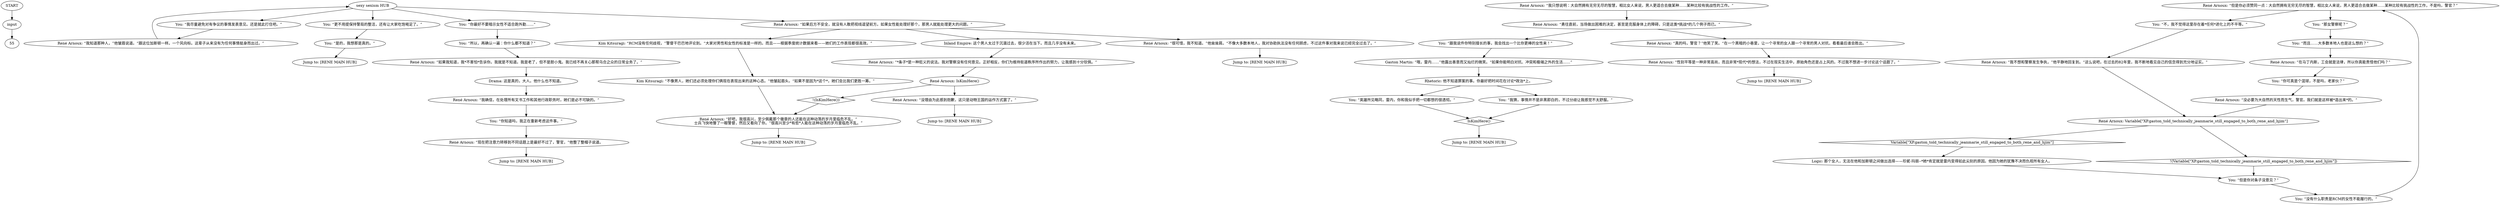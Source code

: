 # PLAZA / RENE CASE MONEY RAT
# Asking about the case and discussing women.
# ==================================================
digraph G {
	  0 [label="START"];
	  1 [label="input"];
	  2 [label="Kim Kitsuragi: “不像男人，她们还必须处理你们俩现在表现出来的这种心态。”他皱起眉头。“如果不是因为*这个*，她们会比我们更胜一筹。”"];
	  3 [label="René Arnoux: “我知道那种人，”他皱眉说道。“跟这位加斯顿一样。一个风向标。这辈子从来没有为任何事情挺身而出过。”"];
	  4 [label="You: “我尽量避免对有争议的事情发表意见。还是就此打住吧。”"];
	  5 [label="You: “跟我说件你特别擅长的事，我会找出一个比你更棒的女性来！”"];
	  6 [label="René Arnoux: “性别平等是一种非常高尚，而且非常*现代*的想法，不过在现实生活中，原始角色还是占上风的。不过我不想进一步讨论这个话题了。”"];
	  7 [label="René Arnoux: “如果我知道，我*不害怕*告诉你。我就是不知道。我是老了，但不是胆小鬼。我已经不再关心那帮乌合之众的日常业务了。”"];
	  8 [label="René Arnoux: “但是你必须赞同一点：大自然拥有无穷无尽的智慧，相比女人来说，男人更适合去做某种……某种比较有挑战性的工作，不是吗，警官？”"];
	  9 [label="Jump to: [RENE MAIN HUB]"];
	  10 [label="René Arnoux: Variable[\"XP.gaston_told_technically_jeanmarie_still_engaged_to_both_rene_and_hjim\"]"];
	  11 [label="Variable[\"XP.gaston_told_technically_jeanmarie_still_engaged_to_both_rene_and_hjim\"]", shape=diamond];
	  12 [label="!(Variable[\"XP.gaston_told_technically_jeanmarie_still_engaged_to_both_rene_and_hjim\"])", shape=diamond];
	  13 [label="Jump to: [RENE MAIN HUB]"];
	  14 [label="René Arnoux: “现在把注意力转移到不同话题上是最好不过了，警官，”他整了整帽子说道。"];
	  15 [label="René Arnoux: “好吧，我很高兴，至少佩戴那个徽章的人还能在这种动荡的岁月里临危不乱。”\n士兵飞快地瞥了一眼警督，然后又看向了你。“很高兴至少*有些*人能在这种动荡的岁月里临危不乱。”"];
	  16 [label="Drama: 这是真的，大人。他什么也不知道。"];
	  17 [label="Logic: 那个女人，无法在他和加斯顿之间做出选择——珍妮-玛丽--*她*肯定就是雷内变得如此尖刻的原因。他因为她的犹豫不决而仇视所有女人。"];
	  18 [label="Jump to: [RENE MAIN HUB]"];
	  19 [label="Jump to: [RENE MAIN HUB]"];
	  20 [label="René Arnoux: “在马丁内斯，工会就是法律，所以你真能责怪他们吗？”"];
	  21 [label="You: “不，我不觉得这里存在着*任何*进化上的不平等。”"];
	  22 [label="You: “更不用提保持警局的整洁，还有让大家吃饱喝足了。”"];
	  23 [label="You: “你最好不要暗示女性不适合跑外勤……”"];
	  24 [label="René Arnoux: “勇往直前，当场做出困难的决定，甚至是克服身体上的障碍，只是这类*挑战*的几个例子而已。”"];
	  25 [label="René Arnoux: “没必要为大自然的天性而生气，警官。我们就是这样被*造出来*的。”"];
	  26 [label="René Arnoux: “我只想说明：大自然拥有无穷无尽的智慧，相比女人来说，男人更适合去做某种……某种比较有挑战性的工作。”"];
	  27 [label="You: “所以，再确认一遍：你什么都不知道？”"];
	  28 [label="You: “英雄所见略同，雷内，你和我似乎把一切都想的很透彻。”"];
	  29 [label="Kim Kitsuragi: “RCM没有任何歧视，”警督干巴巴地评论到。“大家对男性和女性的标准是一样的。而且——根据季度统计数据来看——她们的工作表现都很高效。”"];
	  30 [label="Jump to: [RENE MAIN HUB]"];
	  31 [label="René Arnoux: “*条子*是一种贬义的说法。我对警察没有任何意见。正好相反，你们为维持街道秩序所作出的努力，让我感到十分钦佩。”"];
	  32 [label="You: “没有什么职责是RCM的女性不能履行的。”"];
	  33 [label="René Arnoux: “如果后方不安全，就没有人敢把视线遥望前方。如果女性能处理好那个，那男人就能处理更大的问题。”"];
	  34 [label="You: “是的，我想那是真的。”"];
	  35 [label="You: “那女警察呢？”"];
	  36 [label="You: “我猜，事情并不是非黑即白的，不过分歧让我感觉不太舒服。”"];
	  37 [label="Inland Empire: 这个男人太过于沉湎过去，很少活在当下。而且几乎没有未来。"];
	  38 [label="René Arnoux: “我确信，在处理所有文书工作和其他行政职务时，她们是必不可缺的。”"];
	  39 [label="You: “而且……大多数本地人也是这么想的？”"];
	  40 [label="Jump to: [RENE MAIN HUB]"];
	  41 [label="Rhetoric: 他不知道罪案的事。你最好把时间花在讨论*政治*上。"];
	  42 [label="René Arnoux: IsKimHere()"];
	  43 [label="IsKimHere()", shape=diamond];
	  44 [label="!(IsKimHere())", shape=diamond];
	  45 [label="René Arnoux: “没理由为此感到抱歉，这只是动物王国的运作方式罢了。”"];
	  46 [label="Jump to: [RENE MAIN HUB]"];
	  47 [label="You: “但是你对条子没意见？”"];
	  48 [label="You: “你可真是个混球，不是吗，老家伙？”"];
	  49 [label="René Arnoux: “真的吗，警官？”他笑了笑。“在一个黑暗的小巷里，让一个寻常的女人跟一个寻常的男人对抗，看看最后谁会胜出。”"];
	  50 [label="René Arnoux: “我不想和警察发生争执，”他平静地回复到。“这么说吧，在过去的82年里，我不断地看见自己的信念得到充分地证实。”"];
	  51 [label="Gaston Martin: “哦，雷内……”他露出善意而又灿烂的微笑。“如果你能明白对抗、冲突和极端之外的生活……”"];
	  52 [label="sexy sexism HUB"];
	  53 [label="You: “你知道吗，我正在重新考虑这件事。”"];
	  54 [label="René Arnoux: “很可惜，我不知道。”他耸耸肩。“不像大多数本地人，我对协助执法没有任何顾虑，不过这件事对我来说已经完全过去了。”"];
	  0 -> 1
	  1 -> 55
	  2 -> 15
	  3 -> 52
	  4 -> 3
	  5 -> 51
	  6 -> 13
	  7 -> 16
	  8 -> 35
	  8 -> 21
	  10 -> 11
	  10 -> 12
	  11 -> 17
	  12 -> 47
	  14 -> 18
	  15 -> 19
	  16 -> 38
	  17 -> 47
	  20 -> 48
	  21 -> 50
	  22 -> 34
	  23 -> 27
	  24 -> 49
	  24 -> 5
	  25 -> 10
	  26 -> 24
	  27 -> 7
	  28 -> 43
	  29 -> 2
	  31 -> 42
	  32 -> 8
	  33 -> 37
	  33 -> 29
	  33 -> 54
	  34 -> 46
	  35 -> 39
	  36 -> 43
	  37 -> 31
	  38 -> 53
	  39 -> 20
	  41 -> 36
	  41 -> 28
	  42 -> 44
	  42 -> 45
	  43 -> 30
	  44 -> 15
	  45 -> 9
	  47 -> 32
	  48 -> 25
	  49 -> 6
	  50 -> 10
	  51 -> 41
	  52 -> 33
	  52 -> 4
	  52 -> 22
	  52 -> 23
	  53 -> 14
	  54 -> 40
}

